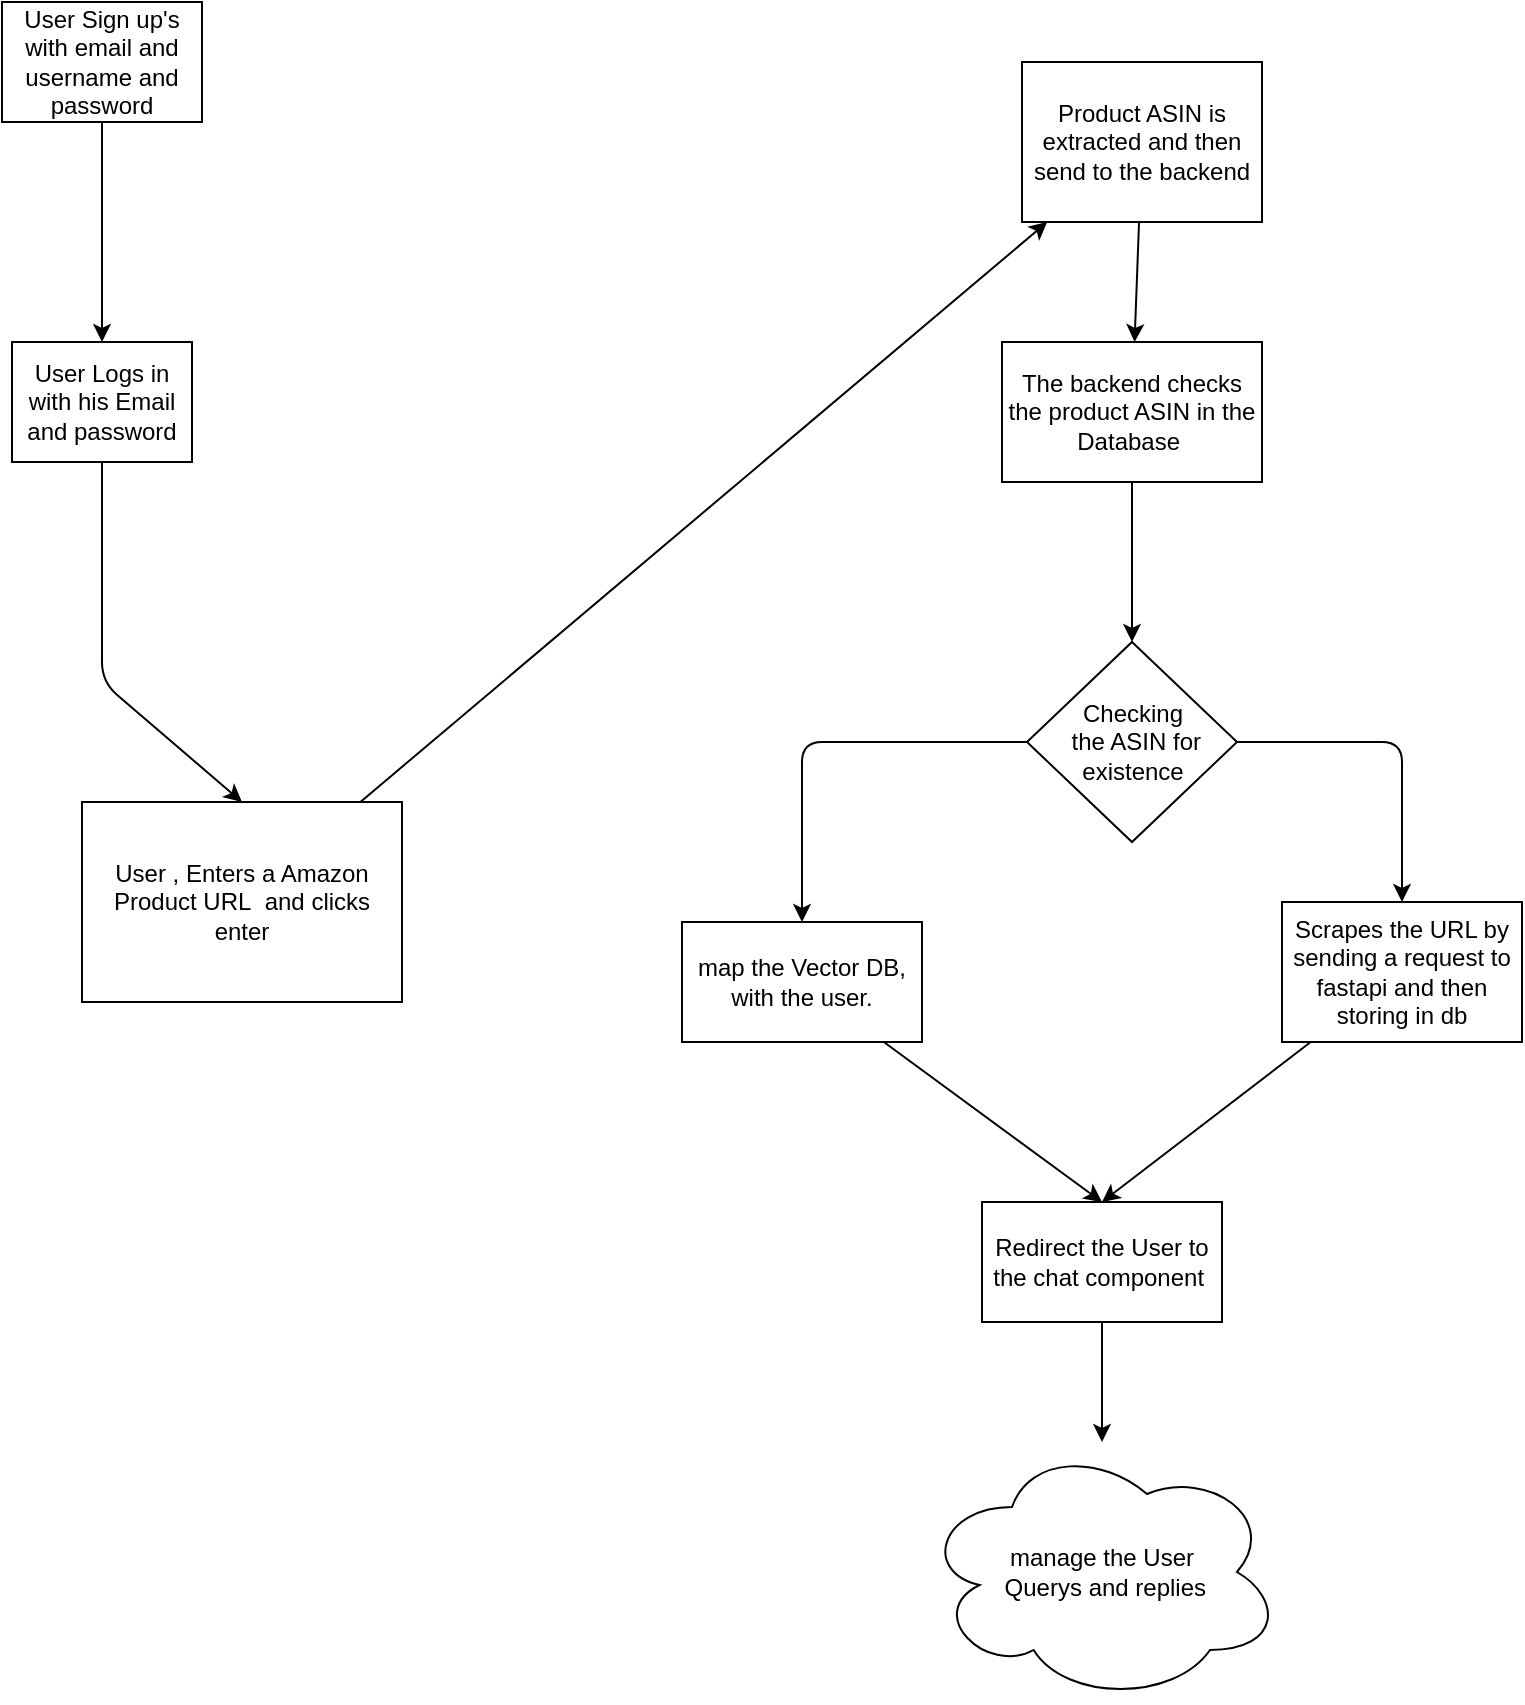 <mxfile>
    <diagram id="5MgPVmRVsnFfXDk_J0vd" name="Page-1">
        <mxGraphModel dx="1042" dy="718" grid="1" gridSize="10" guides="1" tooltips="1" connect="1" arrows="1" fold="1" page="1" pageScale="1" pageWidth="850" pageHeight="1100" math="0" shadow="0">
            <root>
                <mxCell id="0"/>
                <mxCell id="1" parent="0"/>
                <mxCell id="9" value="" style="edgeStyle=none;html=1;" edge="1" parent="1" source="2" target="8">
                    <mxGeometry relative="1" as="geometry"/>
                </mxCell>
                <mxCell id="2" value="User , Enters a Amazon Product URL&amp;nbsp; and clicks enter" style="rounded=0;whiteSpace=wrap;html=1;" vertex="1" parent="1">
                    <mxGeometry x="50" y="410" width="160" height="100" as="geometry"/>
                </mxCell>
                <mxCell id="7" style="edgeStyle=none;html=1;entryX=0.5;entryY=0;entryDx=0;entryDy=0;" edge="1" parent="1" source="3" target="2">
                    <mxGeometry relative="1" as="geometry">
                        <Array as="points">
                            <mxPoint x="60" y="350"/>
                        </Array>
                    </mxGeometry>
                </mxCell>
                <mxCell id="3" value="User Logs in with his Email and password" style="rounded=0;whiteSpace=wrap;html=1;" vertex="1" parent="1">
                    <mxGeometry x="15" y="180" width="90" height="60" as="geometry"/>
                </mxCell>
                <mxCell id="6" style="edgeStyle=none;html=1;entryX=0.5;entryY=0;entryDx=0;entryDy=0;" edge="1" parent="1" source="5" target="3">
                    <mxGeometry relative="1" as="geometry">
                        <Array as="points"/>
                    </mxGeometry>
                </mxCell>
                <mxCell id="5" value="User Sign up's with email and username and password" style="rounded=0;whiteSpace=wrap;html=1;" vertex="1" parent="1">
                    <mxGeometry x="10" y="10" width="100" height="60" as="geometry"/>
                </mxCell>
                <mxCell id="11" value="" style="edgeStyle=none;html=1;" edge="1" parent="1" source="8" target="10">
                    <mxGeometry relative="1" as="geometry"/>
                </mxCell>
                <mxCell id="8" value="Product ASIN is extracted and then send to the backend" style="rounded=0;whiteSpace=wrap;html=1;" vertex="1" parent="1">
                    <mxGeometry x="520" y="40" width="120" height="80" as="geometry"/>
                </mxCell>
                <mxCell id="24" style="edgeStyle=none;html=1;entryX=0.5;entryY=0;entryDx=0;entryDy=0;" edge="1" parent="1" source="10" target="12">
                    <mxGeometry relative="1" as="geometry"/>
                </mxCell>
                <mxCell id="10" value="The backend checks the product ASIN in the Database&amp;nbsp;" style="whiteSpace=wrap;html=1;rounded=0;" vertex="1" parent="1">
                    <mxGeometry x="510" y="180" width="130" height="70" as="geometry"/>
                </mxCell>
                <mxCell id="30" style="edgeStyle=none;html=1;entryX=0.5;entryY=0;entryDx=0;entryDy=0;" edge="1" parent="1" source="14" target="28">
                    <mxGeometry relative="1" as="geometry"/>
                </mxCell>
                <mxCell id="14" value="Scrapes the URL by sending a request to fastapi and then storing in db" style="rounded=0;whiteSpace=wrap;html=1;" vertex="1" parent="1">
                    <mxGeometry x="650" y="460" width="120" height="70" as="geometry"/>
                </mxCell>
                <mxCell id="29" style="edgeStyle=none;html=1;entryX=0.5;entryY=0;entryDx=0;entryDy=0;" edge="1" parent="1" source="17" target="28">
                    <mxGeometry relative="1" as="geometry"/>
                </mxCell>
                <mxCell id="17" value="map the Vector DB, with the user." style="whiteSpace=wrap;html=1;rounded=0;" vertex="1" parent="1">
                    <mxGeometry x="350" y="470" width="120" height="60" as="geometry"/>
                </mxCell>
                <mxCell id="25" style="edgeStyle=none;html=1;entryX=0.5;entryY=0;entryDx=0;entryDy=0;" edge="1" parent="1" source="12" target="17">
                    <mxGeometry relative="1" as="geometry">
                        <Array as="points">
                            <mxPoint x="410" y="380"/>
                        </Array>
                    </mxGeometry>
                </mxCell>
                <mxCell id="27" style="edgeStyle=none;html=1;entryX=0.5;entryY=0;entryDx=0;entryDy=0;" edge="1" parent="1" source="12" target="14">
                    <mxGeometry relative="1" as="geometry">
                        <mxPoint x="720" y="380" as="targetPoint"/>
                        <Array as="points">
                            <mxPoint x="710" y="380"/>
                        </Array>
                    </mxGeometry>
                </mxCell>
                <mxCell id="12" value="Checking&lt;br&gt;&amp;nbsp;the ASIN for existence" style="rhombus;whiteSpace=wrap;html=1;rounded=0;" vertex="1" parent="1">
                    <mxGeometry x="522.5" y="330" width="105" height="100" as="geometry"/>
                </mxCell>
                <mxCell id="32" value="" style="edgeStyle=none;html=1;" edge="1" parent="1" source="28" target="31">
                    <mxGeometry relative="1" as="geometry"/>
                </mxCell>
                <mxCell id="28" value="Redirect the User to the chat component&amp;nbsp;" style="rounded=0;whiteSpace=wrap;html=1;" vertex="1" parent="1">
                    <mxGeometry x="500" y="610" width="120" height="60" as="geometry"/>
                </mxCell>
                <mxCell id="31" value="manage the User&lt;br&gt;&amp;nbsp;Querys and replies" style="ellipse;shape=cloud;whiteSpace=wrap;html=1;rounded=0;" vertex="1" parent="1">
                    <mxGeometry x="470" y="730" width="180" height="130" as="geometry"/>
                </mxCell>
            </root>
        </mxGraphModel>
    </diagram>
</mxfile>